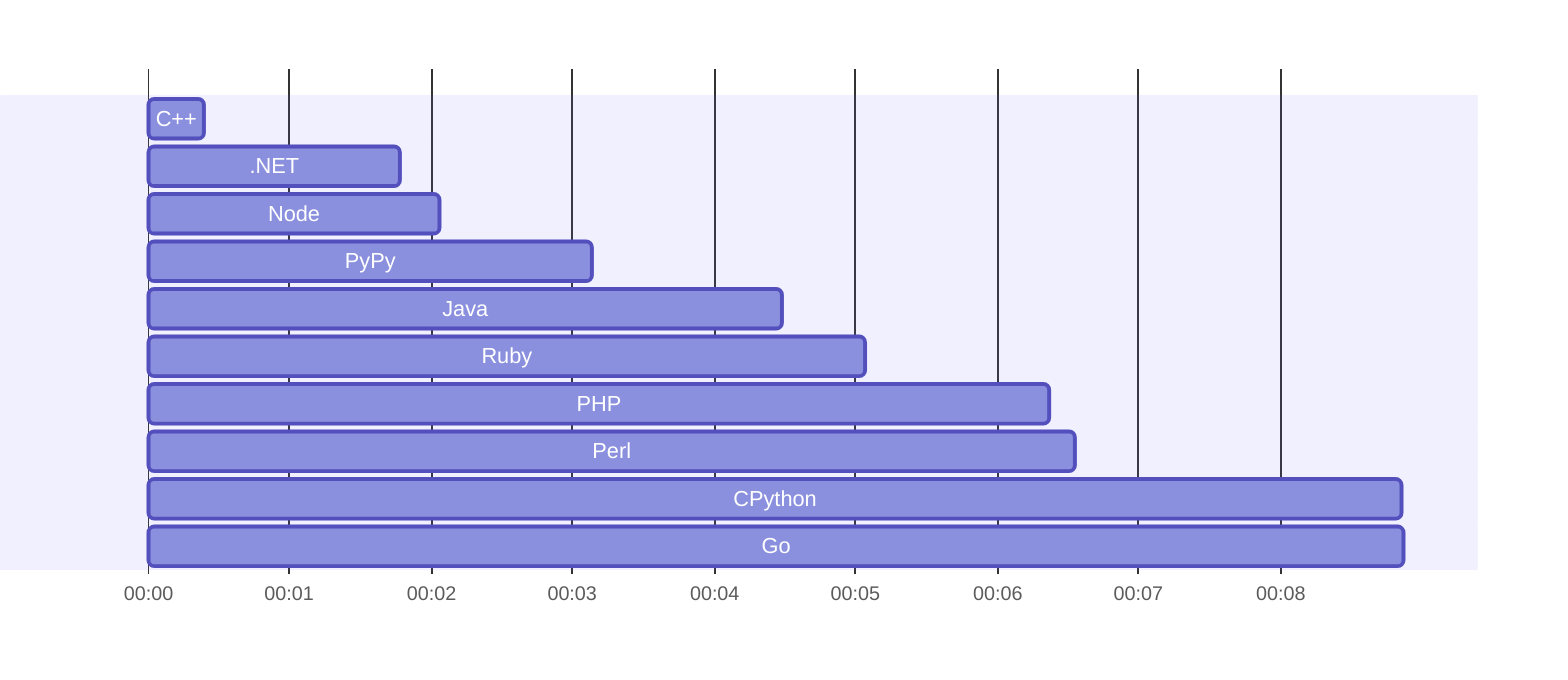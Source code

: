 gantt
    tickInterval 1second
    todayMarker off
    dateFormat mm:ss.SSS
    AxisFormat %M:%S
    C++     : 00:00.000, 00:00.390
    .NET    : 00:00.000, 00:01.780
    Node    : 00:00.000, 00:02.050
    PyPy    : 00:00.000, 00:03.130
    Java    : 00:00.000, 00:04.479
    Ruby    : 00:00.000, 00:05.060
    PHP     : 00:00.000, 00:06.370
    Perl    : 00:00.000, 00:06.550
    CPython : 00:00.000, 00:08.860
    Go      : 00:00.000, 00:08.870